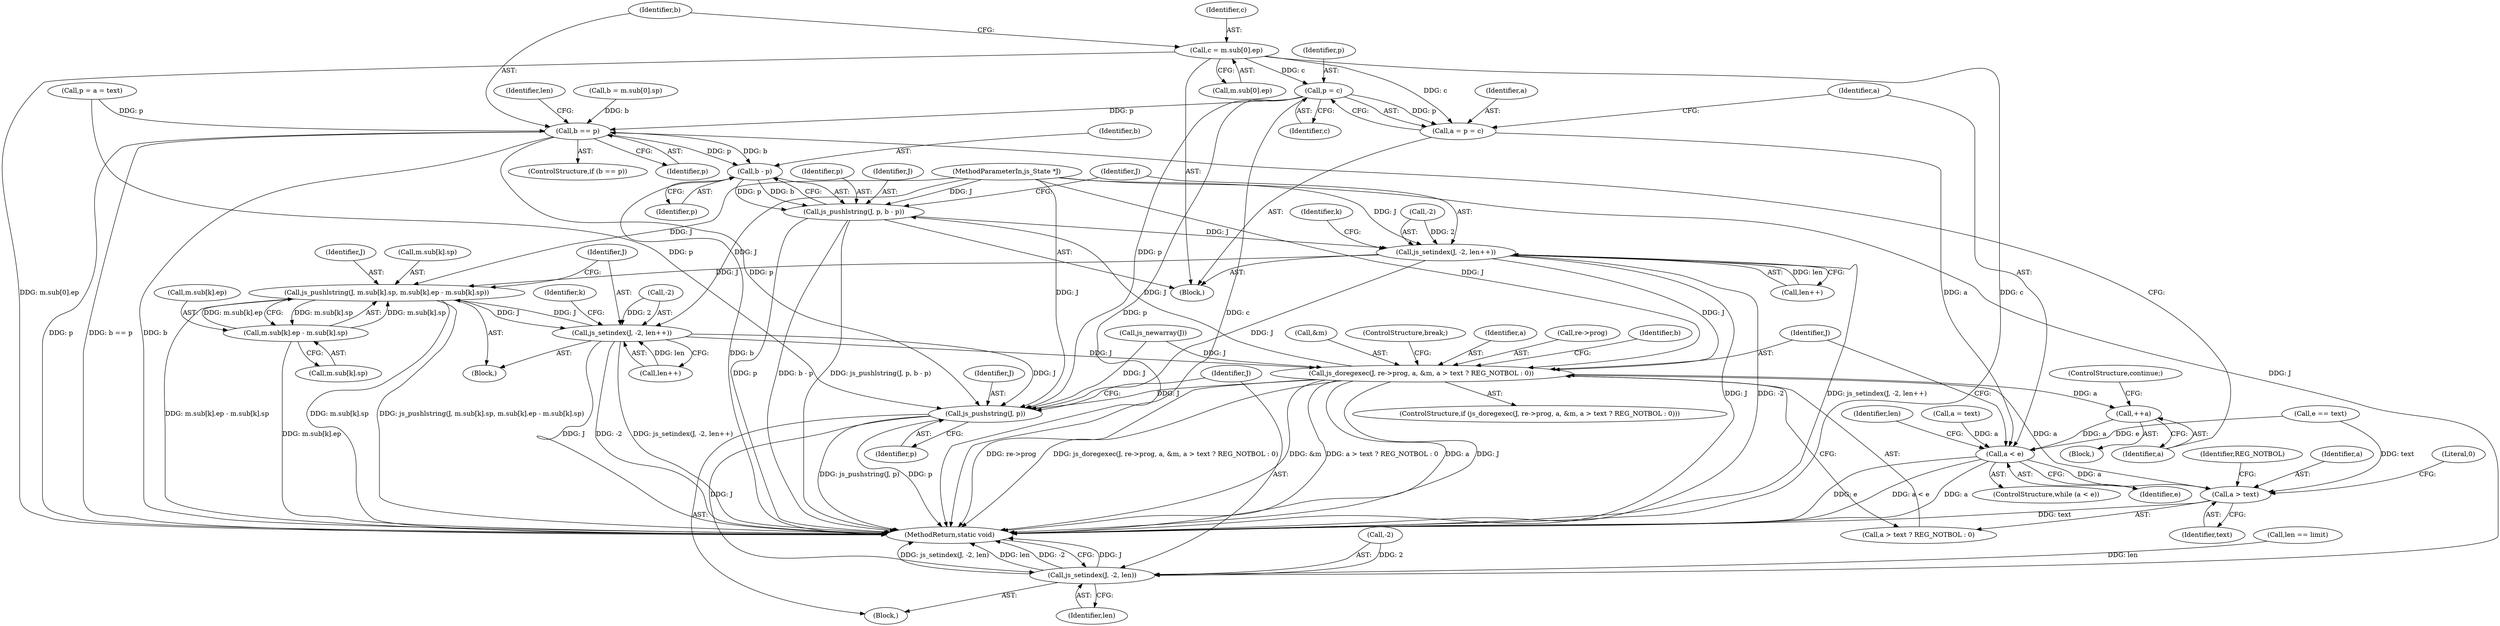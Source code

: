 digraph "0_mujs_00d4606c3baf813b7b1c176823b2729bf51002a2_4@pointer" {
"1000298" [label="(Call,p = c)"];
"1000215" [label="(Call,c = m.sub[0].ep)"];
"1000225" [label="(Call,b == p)"];
"1000240" [label="(Call,b - p)"];
"1000237" [label="(Call,js_pushlstring(J, p, b - p))"];
"1000243" [label="(Call,js_setindex(J, -2, len++))"];
"1000191" [label="(Call,js_doregexec(J, re->prog, a, &m, a > text ? REG_NOTBOL : 0))"];
"1000229" [label="(Call,++a)"];
"1000186" [label="(Call,a < e)"];
"1000200" [label="(Call,a > text)"];
"1000306" [label="(Call,js_pushstring(J, p))"];
"1000309" [label="(Call,js_setindex(J, -2, len))"];
"1000266" [label="(Call,js_pushlstring(J, m.sub[k].sp, m.sub[k].ep - m.sub[k].sp))"];
"1000275" [label="(Call,m.sub[k].ep - m.sub[k].sp)"];
"1000290" [label="(Call,js_setindex(J, -2, len++))"];
"1000296" [label="(Call,a = p = c)"];
"1000224" [label="(ControlStructure,if (b == p))"];
"1000227" [label="(Identifier,p)"];
"1000204" [label="(Literal,0)"];
"1000190" [label="(ControlStructure,if (js_doregexec(J, re->prog, a, &m, a > text ? REG_NOTBOL : 0)))"];
"1000299" [label="(Identifier,p)"];
"1000283" [label="(Call,m.sub[k].sp)"];
"1000294" [label="(Call,len++)"];
"1000241" [label="(Identifier,b)"];
"1000267" [label="(Identifier,J)"];
"1000151" [label="(Call,e == text)"];
"1000192" [label="(Identifier,J)"];
"1000226" [label="(Identifier,b)"];
"1000239" [label="(Identifier,p)"];
"1000275" [label="(Call,m.sub[k].ep - m.sub[k].sp)"];
"1000260" [label="(Block,)"];
"1000291" [label="(Identifier,J)"];
"1000313" [label="(Identifier,len)"];
"1000200" [label="(Call,a > text)"];
"1000186" [label="(Call,a < e)"];
"1000309" [label="(Call,js_setindex(J, -2, len))"];
"1000203" [label="(Identifier,REG_NOTBOL)"];
"1000296" [label="(Call,a = p = c)"];
"1000314" [label="(MethodReturn,static void)"];
"1000247" [label="(Call,len++)"];
"1000182" [label="(Call,a = text)"];
"1000230" [label="(Identifier,a)"];
"1000191" [label="(Call,js_doregexec(J, re->prog, a, &m, a > text ? REG_NOTBOL : 0))"];
"1000292" [label="(Call,-2)"];
"1000251" [label="(Identifier,k)"];
"1000105" [label="(Block,)"];
"1000187" [label="(Identifier,a)"];
"1000266" [label="(Call,js_pushlstring(J, m.sub[k].sp, m.sub[k].ep - m.sub[k].sp))"];
"1000240" [label="(Call,b - p)"];
"1000217" [label="(Call,m.sub[0].ep)"];
"1000234" [label="(Identifier,len)"];
"1000311" [label="(Call,-2)"];
"1000197" [label="(Call,&m)"];
"1000229" [label="(Call,++a)"];
"1000205" [label="(ControlStructure,break;)"];
"1000259" [label="(Identifier,k)"];
"1000201" [label="(Identifier,a)"];
"1000302" [label="(Call,len == limit)"];
"1000244" [label="(Identifier,J)"];
"1000189" [label="(Block,)"];
"1000290" [label="(Call,js_setindex(J, -2, len++))"];
"1000231" [label="(ControlStructure,continue;)"];
"1000306" [label="(Call,js_pushstring(J, p))"];
"1000245" [label="(Call,-2)"];
"1000242" [label="(Identifier,p)"];
"1000215" [label="(Call,c = m.sub[0].ep)"];
"1000237" [label="(Call,js_pushlstring(J, p, b - p))"];
"1000206" [label="(Call,b = m.sub[0].sp)"];
"1000196" [label="(Identifier,a)"];
"1000298" [label="(Call,p = c)"];
"1000139" [label="(Call,js_newarray(J))"];
"1000180" [label="(Call,p = a = text)"];
"1000228" [label="(Block,)"];
"1000238" [label="(Identifier,J)"];
"1000297" [label="(Identifier,a)"];
"1000300" [label="(Identifier,c)"];
"1000303" [label="(Identifier,len)"];
"1000243" [label="(Call,js_setindex(J, -2, len++))"];
"1000276" [label="(Call,m.sub[k].ep)"];
"1000268" [label="(Call,m.sub[k].sp)"];
"1000225" [label="(Call,b == p)"];
"1000308" [label="(Identifier,p)"];
"1000188" [label="(Identifier,e)"];
"1000216" [label="(Identifier,c)"];
"1000307" [label="(Identifier,J)"];
"1000193" [label="(Call,re->prog)"];
"1000202" [label="(Identifier,text)"];
"1000104" [label="(MethodParameterIn,js_State *J)"];
"1000185" [label="(ControlStructure,while (a < e))"];
"1000199" [label="(Call,a > text ? REG_NOTBOL : 0)"];
"1000207" [label="(Identifier,b)"];
"1000310" [label="(Identifier,J)"];
"1000298" -> "1000296"  [label="AST: "];
"1000298" -> "1000300"  [label="CFG: "];
"1000299" -> "1000298"  [label="AST: "];
"1000300" -> "1000298"  [label="AST: "];
"1000296" -> "1000298"  [label="CFG: "];
"1000298" -> "1000314"  [label="DDG: p"];
"1000298" -> "1000314"  [label="DDG: c"];
"1000298" -> "1000225"  [label="DDG: p"];
"1000298" -> "1000296"  [label="DDG: p"];
"1000215" -> "1000298"  [label="DDG: c"];
"1000298" -> "1000306"  [label="DDG: p"];
"1000215" -> "1000189"  [label="AST: "];
"1000215" -> "1000217"  [label="CFG: "];
"1000216" -> "1000215"  [label="AST: "];
"1000217" -> "1000215"  [label="AST: "];
"1000226" -> "1000215"  [label="CFG: "];
"1000215" -> "1000314"  [label="DDG: c"];
"1000215" -> "1000314"  [label="DDG: m.sub[0].ep"];
"1000215" -> "1000296"  [label="DDG: c"];
"1000225" -> "1000224"  [label="AST: "];
"1000225" -> "1000227"  [label="CFG: "];
"1000226" -> "1000225"  [label="AST: "];
"1000227" -> "1000225"  [label="AST: "];
"1000230" -> "1000225"  [label="CFG: "];
"1000234" -> "1000225"  [label="CFG: "];
"1000225" -> "1000314"  [label="DDG: p"];
"1000225" -> "1000314"  [label="DDG: b == p"];
"1000225" -> "1000314"  [label="DDG: b"];
"1000206" -> "1000225"  [label="DDG: b"];
"1000180" -> "1000225"  [label="DDG: p"];
"1000225" -> "1000240"  [label="DDG: b"];
"1000225" -> "1000240"  [label="DDG: p"];
"1000225" -> "1000306"  [label="DDG: p"];
"1000240" -> "1000237"  [label="AST: "];
"1000240" -> "1000242"  [label="CFG: "];
"1000241" -> "1000240"  [label="AST: "];
"1000242" -> "1000240"  [label="AST: "];
"1000237" -> "1000240"  [label="CFG: "];
"1000240" -> "1000314"  [label="DDG: b"];
"1000240" -> "1000237"  [label="DDG: p"];
"1000240" -> "1000237"  [label="DDG: b"];
"1000237" -> "1000189"  [label="AST: "];
"1000238" -> "1000237"  [label="AST: "];
"1000239" -> "1000237"  [label="AST: "];
"1000244" -> "1000237"  [label="CFG: "];
"1000237" -> "1000314"  [label="DDG: js_pushlstring(J, p, b - p)"];
"1000237" -> "1000314"  [label="DDG: p"];
"1000237" -> "1000314"  [label="DDG: b - p"];
"1000191" -> "1000237"  [label="DDG: J"];
"1000104" -> "1000237"  [label="DDG: J"];
"1000237" -> "1000243"  [label="DDG: J"];
"1000243" -> "1000189"  [label="AST: "];
"1000243" -> "1000247"  [label="CFG: "];
"1000244" -> "1000243"  [label="AST: "];
"1000245" -> "1000243"  [label="AST: "];
"1000247" -> "1000243"  [label="AST: "];
"1000251" -> "1000243"  [label="CFG: "];
"1000243" -> "1000314"  [label="DDG: J"];
"1000243" -> "1000314"  [label="DDG: -2"];
"1000243" -> "1000314"  [label="DDG: js_setindex(J, -2, len++)"];
"1000243" -> "1000191"  [label="DDG: J"];
"1000104" -> "1000243"  [label="DDG: J"];
"1000245" -> "1000243"  [label="DDG: 2"];
"1000247" -> "1000243"  [label="DDG: len"];
"1000243" -> "1000266"  [label="DDG: J"];
"1000243" -> "1000306"  [label="DDG: J"];
"1000191" -> "1000190"  [label="AST: "];
"1000191" -> "1000199"  [label="CFG: "];
"1000192" -> "1000191"  [label="AST: "];
"1000193" -> "1000191"  [label="AST: "];
"1000196" -> "1000191"  [label="AST: "];
"1000197" -> "1000191"  [label="AST: "];
"1000199" -> "1000191"  [label="AST: "];
"1000205" -> "1000191"  [label="CFG: "];
"1000207" -> "1000191"  [label="CFG: "];
"1000191" -> "1000314"  [label="DDG: re->prog"];
"1000191" -> "1000314"  [label="DDG: js_doregexec(J, re->prog, a, &m, a > text ? REG_NOTBOL : 0)"];
"1000191" -> "1000314"  [label="DDG: &m"];
"1000191" -> "1000314"  [label="DDG: a > text ? REG_NOTBOL : 0"];
"1000191" -> "1000314"  [label="DDG: a"];
"1000191" -> "1000314"  [label="DDG: J"];
"1000290" -> "1000191"  [label="DDG: J"];
"1000139" -> "1000191"  [label="DDG: J"];
"1000104" -> "1000191"  [label="DDG: J"];
"1000200" -> "1000191"  [label="DDG: a"];
"1000191" -> "1000229"  [label="DDG: a"];
"1000191" -> "1000306"  [label="DDG: J"];
"1000229" -> "1000228"  [label="AST: "];
"1000229" -> "1000230"  [label="CFG: "];
"1000230" -> "1000229"  [label="AST: "];
"1000231" -> "1000229"  [label="CFG: "];
"1000229" -> "1000186"  [label="DDG: a"];
"1000186" -> "1000185"  [label="AST: "];
"1000186" -> "1000188"  [label="CFG: "];
"1000187" -> "1000186"  [label="AST: "];
"1000188" -> "1000186"  [label="AST: "];
"1000192" -> "1000186"  [label="CFG: "];
"1000303" -> "1000186"  [label="CFG: "];
"1000186" -> "1000314"  [label="DDG: e"];
"1000186" -> "1000314"  [label="DDG: a < e"];
"1000186" -> "1000314"  [label="DDG: a"];
"1000296" -> "1000186"  [label="DDG: a"];
"1000182" -> "1000186"  [label="DDG: a"];
"1000151" -> "1000186"  [label="DDG: e"];
"1000186" -> "1000200"  [label="DDG: a"];
"1000200" -> "1000199"  [label="AST: "];
"1000200" -> "1000202"  [label="CFG: "];
"1000201" -> "1000200"  [label="AST: "];
"1000202" -> "1000200"  [label="AST: "];
"1000203" -> "1000200"  [label="CFG: "];
"1000204" -> "1000200"  [label="CFG: "];
"1000200" -> "1000314"  [label="DDG: text"];
"1000151" -> "1000200"  [label="DDG: text"];
"1000306" -> "1000105"  [label="AST: "];
"1000306" -> "1000308"  [label="CFG: "];
"1000307" -> "1000306"  [label="AST: "];
"1000308" -> "1000306"  [label="AST: "];
"1000310" -> "1000306"  [label="CFG: "];
"1000306" -> "1000314"  [label="DDG: js_pushstring(J, p)"];
"1000306" -> "1000314"  [label="DDG: p"];
"1000290" -> "1000306"  [label="DDG: J"];
"1000139" -> "1000306"  [label="DDG: J"];
"1000104" -> "1000306"  [label="DDG: J"];
"1000180" -> "1000306"  [label="DDG: p"];
"1000306" -> "1000309"  [label="DDG: J"];
"1000309" -> "1000105"  [label="AST: "];
"1000309" -> "1000313"  [label="CFG: "];
"1000310" -> "1000309"  [label="AST: "];
"1000311" -> "1000309"  [label="AST: "];
"1000313" -> "1000309"  [label="AST: "];
"1000314" -> "1000309"  [label="CFG: "];
"1000309" -> "1000314"  [label="DDG: J"];
"1000309" -> "1000314"  [label="DDG: js_setindex(J, -2, len)"];
"1000309" -> "1000314"  [label="DDG: len"];
"1000309" -> "1000314"  [label="DDG: -2"];
"1000104" -> "1000309"  [label="DDG: J"];
"1000311" -> "1000309"  [label="DDG: 2"];
"1000302" -> "1000309"  [label="DDG: len"];
"1000266" -> "1000260"  [label="AST: "];
"1000266" -> "1000275"  [label="CFG: "];
"1000267" -> "1000266"  [label="AST: "];
"1000268" -> "1000266"  [label="AST: "];
"1000275" -> "1000266"  [label="AST: "];
"1000291" -> "1000266"  [label="CFG: "];
"1000266" -> "1000314"  [label="DDG: m.sub[k].ep - m.sub[k].sp"];
"1000266" -> "1000314"  [label="DDG: m.sub[k].sp"];
"1000266" -> "1000314"  [label="DDG: js_pushlstring(J, m.sub[k].sp, m.sub[k].ep - m.sub[k].sp)"];
"1000290" -> "1000266"  [label="DDG: J"];
"1000104" -> "1000266"  [label="DDG: J"];
"1000275" -> "1000266"  [label="DDG: m.sub[k].sp"];
"1000275" -> "1000266"  [label="DDG: m.sub[k].ep"];
"1000266" -> "1000275"  [label="DDG: m.sub[k].sp"];
"1000266" -> "1000290"  [label="DDG: J"];
"1000275" -> "1000283"  [label="CFG: "];
"1000276" -> "1000275"  [label="AST: "];
"1000283" -> "1000275"  [label="AST: "];
"1000275" -> "1000314"  [label="DDG: m.sub[k].ep"];
"1000290" -> "1000260"  [label="AST: "];
"1000290" -> "1000294"  [label="CFG: "];
"1000291" -> "1000290"  [label="AST: "];
"1000292" -> "1000290"  [label="AST: "];
"1000294" -> "1000290"  [label="AST: "];
"1000259" -> "1000290"  [label="CFG: "];
"1000290" -> "1000314"  [label="DDG: J"];
"1000290" -> "1000314"  [label="DDG: -2"];
"1000290" -> "1000314"  [label="DDG: js_setindex(J, -2, len++)"];
"1000104" -> "1000290"  [label="DDG: J"];
"1000292" -> "1000290"  [label="DDG: 2"];
"1000294" -> "1000290"  [label="DDG: len"];
"1000296" -> "1000189"  [label="AST: "];
"1000297" -> "1000296"  [label="AST: "];
"1000187" -> "1000296"  [label="CFG: "];
}
